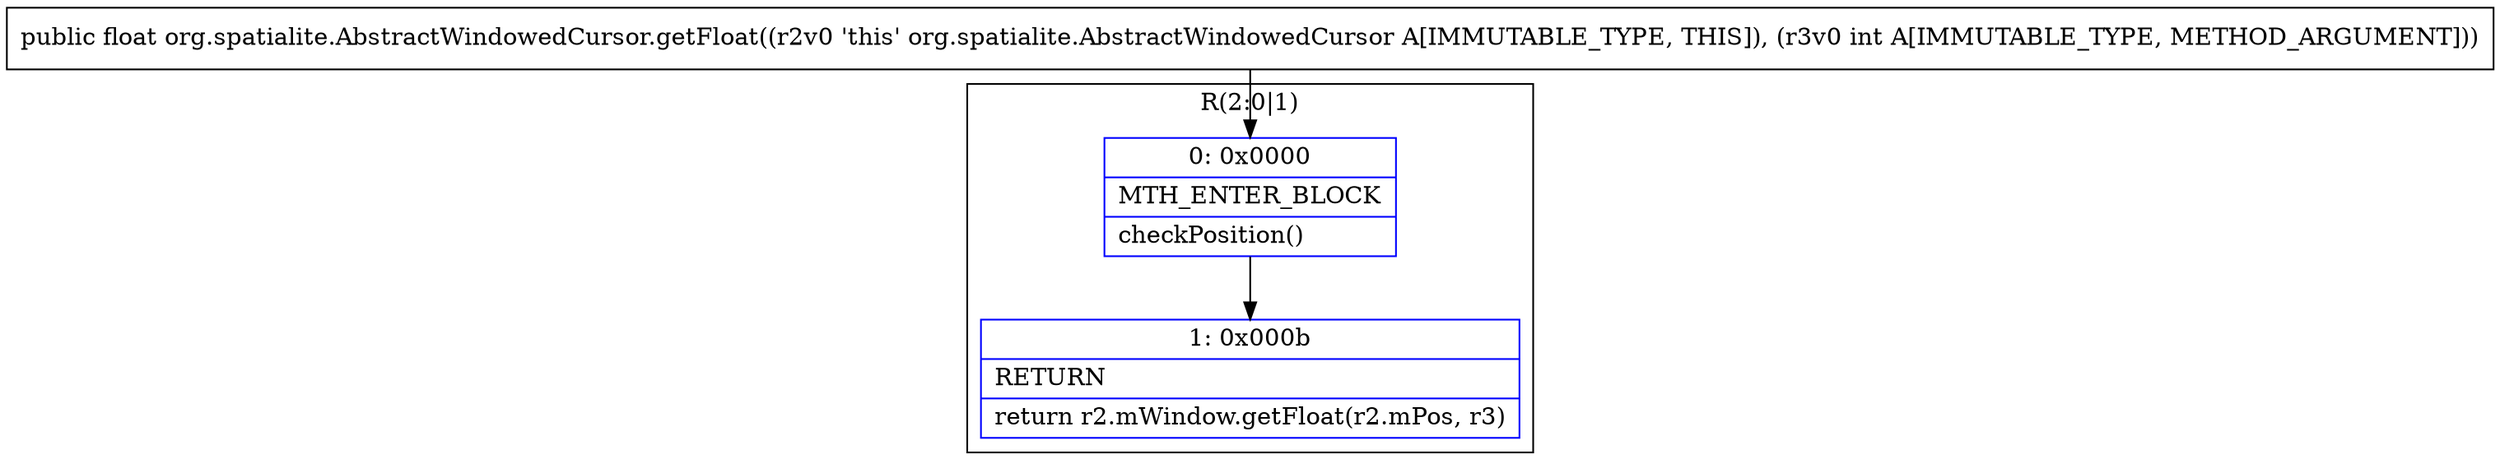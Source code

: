 digraph "CFG fororg.spatialite.AbstractWindowedCursor.getFloat(I)F" {
subgraph cluster_Region_1162483563 {
label = "R(2:0|1)";
node [shape=record,color=blue];
Node_0 [shape=record,label="{0\:\ 0x0000|MTH_ENTER_BLOCK\l|checkPosition()\l}"];
Node_1 [shape=record,label="{1\:\ 0x000b|RETURN\l|return r2.mWindow.getFloat(r2.mPos, r3)\l}"];
}
MethodNode[shape=record,label="{public float org.spatialite.AbstractWindowedCursor.getFloat((r2v0 'this' org.spatialite.AbstractWindowedCursor A[IMMUTABLE_TYPE, THIS]), (r3v0 int A[IMMUTABLE_TYPE, METHOD_ARGUMENT])) }"];
MethodNode -> Node_0;
Node_0 -> Node_1;
}

